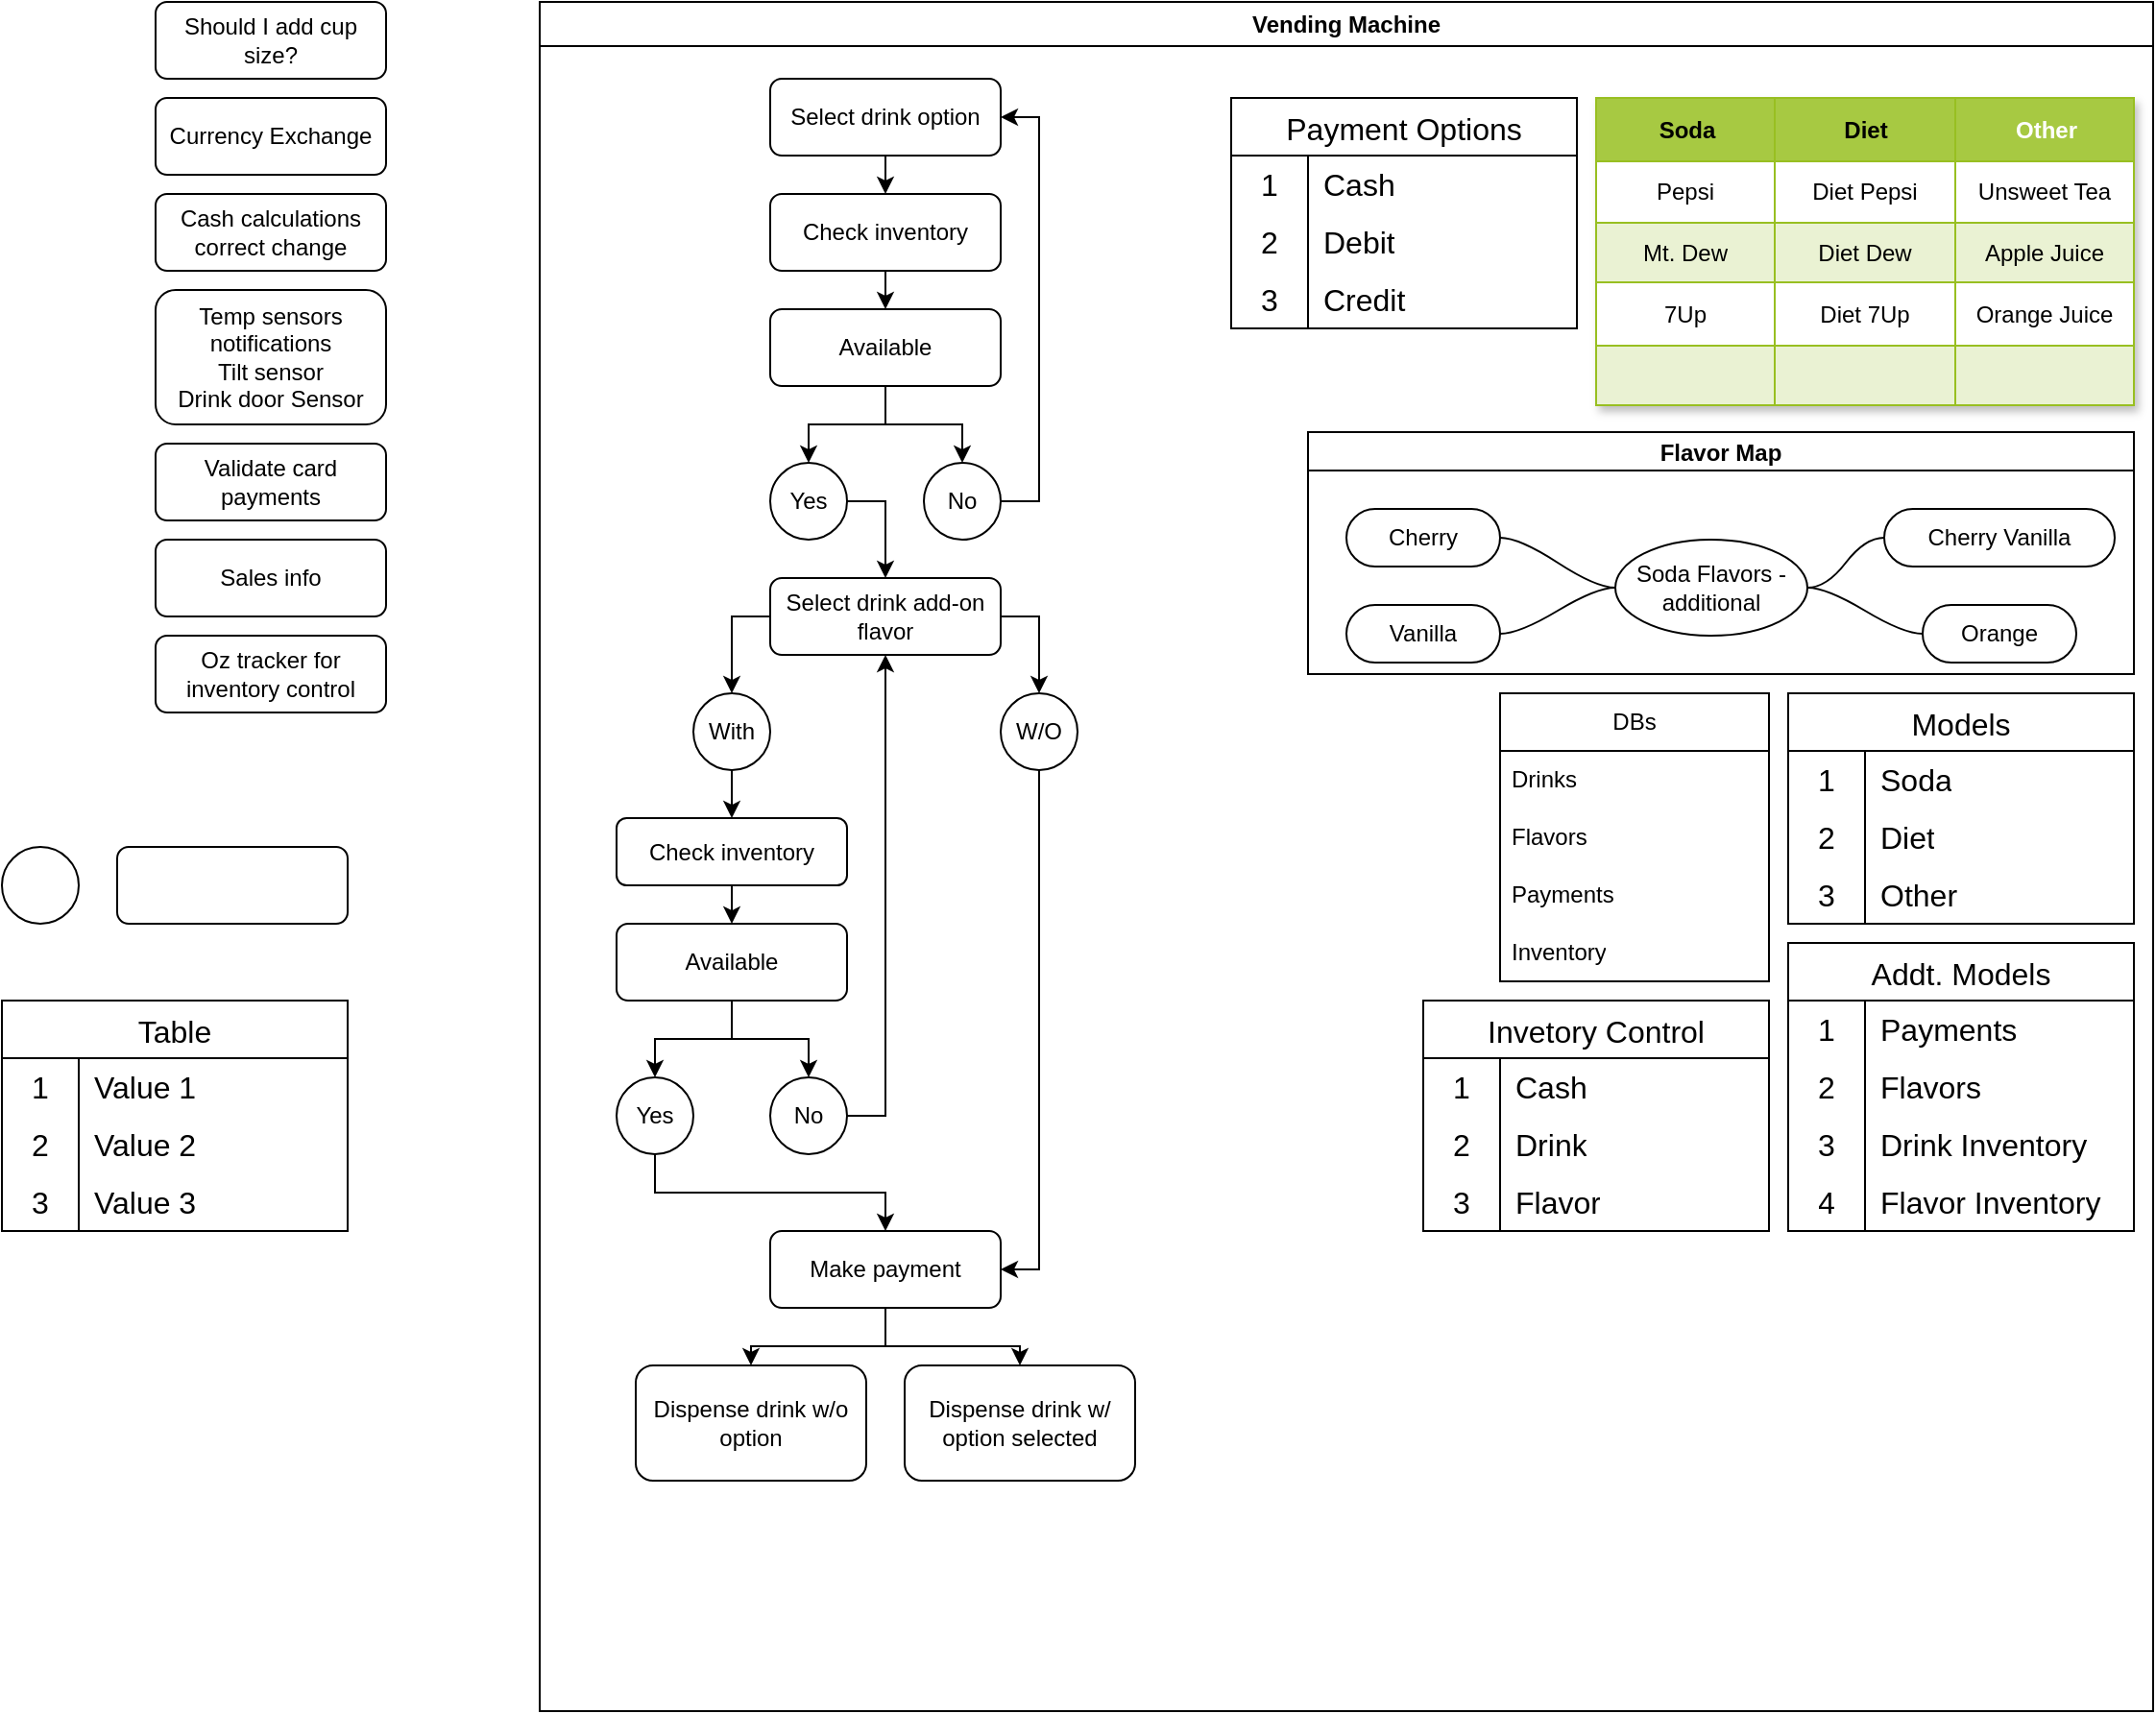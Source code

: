 <mxfile version="24.2.5" type="device">
  <diagram id="kgpKYQtTHZ0yAKxKKP6v" name="Page-1">
    <mxGraphModel dx="2284" dy="836" grid="1" gridSize="10" guides="1" tooltips="1" connect="1" arrows="1" fold="1" page="1" pageScale="1" pageWidth="850" pageHeight="1100" math="0" shadow="0">
      <root>
        <mxCell id="0" />
        <mxCell id="1" parent="0" />
        <mxCell id="tBWeNhroIXiAKM73kzLI-2" value="Vending Machine" style="swimlane;whiteSpace=wrap;html=1;" vertex="1" parent="1">
          <mxGeometry y="360" width="840" height="890" as="geometry" />
        </mxCell>
        <mxCell id="tBWeNhroIXiAKM73kzLI-155" style="edgeStyle=orthogonalEdgeStyle;rounded=0;orthogonalLoop=1;jettySize=auto;html=1;exitX=0.5;exitY=1;exitDx=0;exitDy=0;entryX=0.5;entryY=0;entryDx=0;entryDy=0;" edge="1" parent="tBWeNhroIXiAKM73kzLI-2" source="tBWeNhroIXiAKM73kzLI-23" target="tBWeNhroIXiAKM73kzLI-128">
          <mxGeometry relative="1" as="geometry" />
        </mxCell>
        <mxCell id="tBWeNhroIXiAKM73kzLI-23" value="Select drink option" style="rounded=1;whiteSpace=wrap;html=1;" vertex="1" parent="tBWeNhroIXiAKM73kzLI-2">
          <mxGeometry x="120" y="40" width="120" height="40" as="geometry" />
        </mxCell>
        <mxCell id="tBWeNhroIXiAKM73kzLI-31" style="edgeStyle=orthogonalEdgeStyle;rounded=0;orthogonalLoop=1;jettySize=auto;html=1;exitX=0;exitY=0.5;exitDx=0;exitDy=0;entryX=0.5;entryY=0;entryDx=0;entryDy=0;" edge="1" parent="tBWeNhroIXiAKM73kzLI-2" source="tBWeNhroIXiAKM73kzLI-22" target="tBWeNhroIXiAKM73kzLI-30">
          <mxGeometry relative="1" as="geometry" />
        </mxCell>
        <mxCell id="tBWeNhroIXiAKM73kzLI-35" style="edgeStyle=orthogonalEdgeStyle;rounded=0;orthogonalLoop=1;jettySize=auto;html=1;exitX=1;exitY=0.5;exitDx=0;exitDy=0;entryX=0.5;entryY=0;entryDx=0;entryDy=0;" edge="1" parent="tBWeNhroIXiAKM73kzLI-2" source="tBWeNhroIXiAKM73kzLI-22" target="tBWeNhroIXiAKM73kzLI-29">
          <mxGeometry relative="1" as="geometry" />
        </mxCell>
        <mxCell id="tBWeNhroIXiAKM73kzLI-22" value="Select drink add-on flavor" style="rounded=1;whiteSpace=wrap;html=1;" vertex="1" parent="tBWeNhroIXiAKM73kzLI-2">
          <mxGeometry x="120" y="300" width="120" height="40" as="geometry" />
        </mxCell>
        <mxCell id="tBWeNhroIXiAKM73kzLI-27" style="edgeStyle=orthogonalEdgeStyle;rounded=0;orthogonalLoop=1;jettySize=auto;html=1;exitX=0.5;exitY=1;exitDx=0;exitDy=0;entryX=0.5;entryY=0;entryDx=0;entryDy=0;" edge="1" parent="tBWeNhroIXiAKM73kzLI-2" source="tBWeNhroIXiAKM73kzLI-19" target="tBWeNhroIXiAKM73kzLI-20">
          <mxGeometry relative="1" as="geometry" />
        </mxCell>
        <mxCell id="tBWeNhroIXiAKM73kzLI-28" style="edgeStyle=orthogonalEdgeStyle;rounded=0;orthogonalLoop=1;jettySize=auto;html=1;exitX=0.5;exitY=1;exitDx=0;exitDy=0;entryX=0.5;entryY=0;entryDx=0;entryDy=0;" edge="1" parent="tBWeNhroIXiAKM73kzLI-2" source="tBWeNhroIXiAKM73kzLI-19" target="tBWeNhroIXiAKM73kzLI-21">
          <mxGeometry relative="1" as="geometry" />
        </mxCell>
        <mxCell id="tBWeNhroIXiAKM73kzLI-19" value="Make payment" style="rounded=1;whiteSpace=wrap;html=1;" vertex="1" parent="tBWeNhroIXiAKM73kzLI-2">
          <mxGeometry x="120" y="640" width="120" height="40" as="geometry" />
        </mxCell>
        <mxCell id="tBWeNhroIXiAKM73kzLI-20" value="Dispense drink w/o option" style="rounded=1;whiteSpace=wrap;html=1;" vertex="1" parent="tBWeNhroIXiAKM73kzLI-2">
          <mxGeometry x="50" y="710" width="120" height="60" as="geometry" />
        </mxCell>
        <mxCell id="tBWeNhroIXiAKM73kzLI-21" value="Dispense drink w/ option selected" style="rounded=1;whiteSpace=wrap;html=1;" vertex="1" parent="tBWeNhroIXiAKM73kzLI-2">
          <mxGeometry x="190" y="710" width="120" height="60" as="geometry" />
        </mxCell>
        <mxCell id="tBWeNhroIXiAKM73kzLI-153" style="edgeStyle=orthogonalEdgeStyle;rounded=0;orthogonalLoop=1;jettySize=auto;html=1;exitX=0.5;exitY=1;exitDx=0;exitDy=0;entryX=0.5;entryY=0;entryDx=0;entryDy=0;" edge="1" parent="tBWeNhroIXiAKM73kzLI-2" source="tBWeNhroIXiAKM73kzLI-30" target="tBWeNhroIXiAKM73kzLI-126">
          <mxGeometry relative="1" as="geometry" />
        </mxCell>
        <mxCell id="tBWeNhroIXiAKM73kzLI-30" value="With" style="ellipse;whiteSpace=wrap;html=1;aspect=fixed;" vertex="1" parent="tBWeNhroIXiAKM73kzLI-2">
          <mxGeometry x="80" y="360" width="40" height="40" as="geometry" />
        </mxCell>
        <mxCell id="tBWeNhroIXiAKM73kzLI-152" style="edgeStyle=orthogonalEdgeStyle;rounded=0;orthogonalLoop=1;jettySize=auto;html=1;exitX=0.5;exitY=1;exitDx=0;exitDy=0;entryX=1;entryY=0.5;entryDx=0;entryDy=0;" edge="1" parent="tBWeNhroIXiAKM73kzLI-2" source="tBWeNhroIXiAKM73kzLI-29" target="tBWeNhroIXiAKM73kzLI-19">
          <mxGeometry relative="1" as="geometry" />
        </mxCell>
        <mxCell id="tBWeNhroIXiAKM73kzLI-29" value="W/O" style="ellipse;whiteSpace=wrap;html=1;aspect=fixed;" vertex="1" parent="tBWeNhroIXiAKM73kzLI-2">
          <mxGeometry x="240" y="360" width="40" height="40" as="geometry" />
        </mxCell>
        <mxCell id="tBWeNhroIXiAKM73kzLI-37" value="Assets" style="childLayout=tableLayout;recursiveResize=0;strokeColor=#98bf21;fillColor=#A7C942;shadow=1;fontColor=#000000;labelBackgroundColor=default;" vertex="1" parent="tBWeNhroIXiAKM73kzLI-2">
          <mxGeometry x="550" y="50" width="280" height="160" as="geometry" />
        </mxCell>
        <mxCell id="tBWeNhroIXiAKM73kzLI-38" style="shape=tableRow;horizontal=0;startSize=0;swimlaneHead=0;swimlaneBody=0;top=0;left=0;bottom=0;right=0;dropTarget=0;collapsible=0;recursiveResize=0;expand=0;fontStyle=0;strokeColor=inherit;fillColor=#ffffff;" vertex="1" parent="tBWeNhroIXiAKM73kzLI-37">
          <mxGeometry width="280" height="33" as="geometry" />
        </mxCell>
        <mxCell id="tBWeNhroIXiAKM73kzLI-39" value="Soda" style="connectable=0;recursiveResize=0;strokeColor=inherit;fillColor=#A7C942;align=center;fontStyle=1;fontColor=#000000;html=1;" vertex="1" parent="tBWeNhroIXiAKM73kzLI-38">
          <mxGeometry width="93" height="33" as="geometry">
            <mxRectangle width="93" height="33" as="alternateBounds" />
          </mxGeometry>
        </mxCell>
        <mxCell id="tBWeNhroIXiAKM73kzLI-40" value="Diet" style="connectable=0;recursiveResize=0;strokeColor=inherit;fillColor=#A7C942;align=center;fontStyle=1;fontColor=#000000;html=1;" vertex="1" parent="tBWeNhroIXiAKM73kzLI-38">
          <mxGeometry x="93" width="94" height="33" as="geometry">
            <mxRectangle width="94" height="33" as="alternateBounds" />
          </mxGeometry>
        </mxCell>
        <mxCell id="tBWeNhroIXiAKM73kzLI-41" value="Other" style="connectable=0;recursiveResize=0;strokeColor=inherit;fillColor=#A7C942;align=center;fontStyle=1;fontColor=#FFFFFF;html=1;" vertex="1" parent="tBWeNhroIXiAKM73kzLI-38">
          <mxGeometry x="187" width="93" height="33" as="geometry">
            <mxRectangle width="93" height="33" as="alternateBounds" />
          </mxGeometry>
        </mxCell>
        <mxCell id="tBWeNhroIXiAKM73kzLI-42" value="" style="shape=tableRow;horizontal=0;startSize=0;swimlaneHead=0;swimlaneBody=0;top=0;left=0;bottom=0;right=0;dropTarget=0;collapsible=0;recursiveResize=0;expand=0;fontStyle=0;strokeColor=inherit;fillColor=#ffffff;" vertex="1" parent="tBWeNhroIXiAKM73kzLI-37">
          <mxGeometry y="33" width="280" height="32" as="geometry" />
        </mxCell>
        <mxCell id="tBWeNhroIXiAKM73kzLI-43" value="Pepsi" style="connectable=0;recursiveResize=0;strokeColor=inherit;fillColor=inherit;align=center;whiteSpace=wrap;html=1;fontColor=#030303;" vertex="1" parent="tBWeNhroIXiAKM73kzLI-42">
          <mxGeometry width="93" height="32" as="geometry">
            <mxRectangle width="93" height="32" as="alternateBounds" />
          </mxGeometry>
        </mxCell>
        <mxCell id="tBWeNhroIXiAKM73kzLI-44" value="Diet Pepsi" style="connectable=0;recursiveResize=0;strokeColor=inherit;fillColor=inherit;align=center;whiteSpace=wrap;html=1;fontColor=#000000;" vertex="1" parent="tBWeNhroIXiAKM73kzLI-42">
          <mxGeometry x="93" width="94" height="32" as="geometry">
            <mxRectangle width="94" height="32" as="alternateBounds" />
          </mxGeometry>
        </mxCell>
        <mxCell id="tBWeNhroIXiAKM73kzLI-45" value="Unsweet Tea" style="connectable=0;recursiveResize=0;strokeColor=inherit;fillColor=inherit;align=center;whiteSpace=wrap;html=1;fontColor=#000000;" vertex="1" parent="tBWeNhroIXiAKM73kzLI-42">
          <mxGeometry x="187" width="93" height="32" as="geometry">
            <mxRectangle width="93" height="32" as="alternateBounds" />
          </mxGeometry>
        </mxCell>
        <mxCell id="tBWeNhroIXiAKM73kzLI-46" value="" style="shape=tableRow;horizontal=0;startSize=0;swimlaneHead=0;swimlaneBody=0;top=0;left=0;bottom=0;right=0;dropTarget=0;collapsible=0;recursiveResize=0;expand=0;fontStyle=1;strokeColor=inherit;fillColor=#EAF2D3;" vertex="1" parent="tBWeNhroIXiAKM73kzLI-37">
          <mxGeometry y="65" width="280" height="31" as="geometry" />
        </mxCell>
        <mxCell id="tBWeNhroIXiAKM73kzLI-47" value="Mt. Dew" style="connectable=0;recursiveResize=0;strokeColor=inherit;fillColor=inherit;whiteSpace=wrap;html=1;fontColor=#000000;" vertex="1" parent="tBWeNhroIXiAKM73kzLI-46">
          <mxGeometry width="93" height="31" as="geometry">
            <mxRectangle width="93" height="31" as="alternateBounds" />
          </mxGeometry>
        </mxCell>
        <mxCell id="tBWeNhroIXiAKM73kzLI-48" value="Diet Dew" style="connectable=0;recursiveResize=0;strokeColor=inherit;fillColor=inherit;whiteSpace=wrap;html=1;fontColor=#000000;" vertex="1" parent="tBWeNhroIXiAKM73kzLI-46">
          <mxGeometry x="93" width="94" height="31" as="geometry">
            <mxRectangle width="94" height="31" as="alternateBounds" />
          </mxGeometry>
        </mxCell>
        <mxCell id="tBWeNhroIXiAKM73kzLI-49" value="Apple Juice" style="connectable=0;recursiveResize=0;strokeColor=inherit;fillColor=inherit;whiteSpace=wrap;html=1;fontColor=#000000;" vertex="1" parent="tBWeNhroIXiAKM73kzLI-46">
          <mxGeometry x="187" width="93" height="31" as="geometry">
            <mxRectangle width="93" height="31" as="alternateBounds" />
          </mxGeometry>
        </mxCell>
        <mxCell id="tBWeNhroIXiAKM73kzLI-50" value="" style="shape=tableRow;horizontal=0;startSize=0;swimlaneHead=0;swimlaneBody=0;top=0;left=0;bottom=0;right=0;dropTarget=0;collapsible=0;recursiveResize=0;expand=0;fontStyle=0;strokeColor=inherit;fillColor=#ffffff;" vertex="1" parent="tBWeNhroIXiAKM73kzLI-37">
          <mxGeometry y="96" width="280" height="33" as="geometry" />
        </mxCell>
        <mxCell id="tBWeNhroIXiAKM73kzLI-51" value="7Up" style="connectable=0;recursiveResize=0;strokeColor=inherit;fillColor=inherit;fontStyle=0;align=center;whiteSpace=wrap;html=1;fontColor=#000000;" vertex="1" parent="tBWeNhroIXiAKM73kzLI-50">
          <mxGeometry width="93" height="33" as="geometry">
            <mxRectangle width="93" height="33" as="alternateBounds" />
          </mxGeometry>
        </mxCell>
        <mxCell id="tBWeNhroIXiAKM73kzLI-52" value="Diet 7Up" style="connectable=0;recursiveResize=0;strokeColor=inherit;fillColor=inherit;fontStyle=0;align=center;whiteSpace=wrap;html=1;fontColor=#000000;" vertex="1" parent="tBWeNhroIXiAKM73kzLI-50">
          <mxGeometry x="93" width="94" height="33" as="geometry">
            <mxRectangle width="94" height="33" as="alternateBounds" />
          </mxGeometry>
        </mxCell>
        <mxCell id="tBWeNhroIXiAKM73kzLI-53" value="Orange Juice" style="connectable=0;recursiveResize=0;strokeColor=inherit;fillColor=inherit;fontStyle=0;align=center;whiteSpace=wrap;html=1;fontColor=#000000;" vertex="1" parent="tBWeNhroIXiAKM73kzLI-50">
          <mxGeometry x="187" width="93" height="33" as="geometry">
            <mxRectangle width="93" height="33" as="alternateBounds" />
          </mxGeometry>
        </mxCell>
        <mxCell id="tBWeNhroIXiAKM73kzLI-54" value="" style="shape=tableRow;horizontal=0;startSize=0;swimlaneHead=0;swimlaneBody=0;top=0;left=0;bottom=0;right=0;dropTarget=0;collapsible=0;recursiveResize=0;expand=0;fontStyle=1;strokeColor=inherit;fillColor=#EAF2D3;" vertex="1" parent="tBWeNhroIXiAKM73kzLI-37">
          <mxGeometry y="129" width="280" height="31" as="geometry" />
        </mxCell>
        <mxCell id="tBWeNhroIXiAKM73kzLI-55" value="" style="connectable=0;recursiveResize=0;strokeColor=inherit;fillColor=inherit;whiteSpace=wrap;html=1;fontColor=#000000;" vertex="1" parent="tBWeNhroIXiAKM73kzLI-54">
          <mxGeometry width="93" height="31" as="geometry">
            <mxRectangle width="93" height="31" as="alternateBounds" />
          </mxGeometry>
        </mxCell>
        <mxCell id="tBWeNhroIXiAKM73kzLI-56" value="" style="connectable=0;recursiveResize=0;strokeColor=inherit;fillColor=inherit;whiteSpace=wrap;html=1;fontColor=#000000;" vertex="1" parent="tBWeNhroIXiAKM73kzLI-54">
          <mxGeometry x="93" width="94" height="31" as="geometry">
            <mxRectangle width="94" height="31" as="alternateBounds" />
          </mxGeometry>
        </mxCell>
        <mxCell id="tBWeNhroIXiAKM73kzLI-57" value="" style="connectable=0;recursiveResize=0;strokeColor=inherit;fillColor=inherit;whiteSpace=wrap;html=1;fontColor=#000000;" vertex="1" parent="tBWeNhroIXiAKM73kzLI-54">
          <mxGeometry x="187" width="93" height="31" as="geometry">
            <mxRectangle width="93" height="31" as="alternateBounds" />
          </mxGeometry>
        </mxCell>
        <mxCell id="tBWeNhroIXiAKM73kzLI-9" value="Payment Options" style="shape=table;startSize=30;container=1;collapsible=0;childLayout=tableLayout;fixedRows=1;rowLines=0;fontStyle=0;strokeColor=default;fontSize=16;" vertex="1" parent="tBWeNhroIXiAKM73kzLI-2">
          <mxGeometry x="360" y="50" width="180" height="120" as="geometry" />
        </mxCell>
        <mxCell id="tBWeNhroIXiAKM73kzLI-10" value="" style="shape=tableRow;horizontal=0;startSize=0;swimlaneHead=0;swimlaneBody=0;top=0;left=0;bottom=0;right=0;collapsible=0;dropTarget=0;fillColor=none;points=[[0,0.5],[1,0.5]];portConstraint=eastwest;strokeColor=inherit;fontSize=16;" vertex="1" parent="tBWeNhroIXiAKM73kzLI-9">
          <mxGeometry y="30" width="180" height="30" as="geometry" />
        </mxCell>
        <mxCell id="tBWeNhroIXiAKM73kzLI-11" value="1" style="shape=partialRectangle;html=1;whiteSpace=wrap;connectable=0;fillColor=none;top=0;left=0;bottom=0;right=0;overflow=hidden;pointerEvents=1;strokeColor=inherit;fontSize=16;" vertex="1" parent="tBWeNhroIXiAKM73kzLI-10">
          <mxGeometry width="40" height="30" as="geometry">
            <mxRectangle width="40" height="30" as="alternateBounds" />
          </mxGeometry>
        </mxCell>
        <mxCell id="tBWeNhroIXiAKM73kzLI-12" value="Cash" style="shape=partialRectangle;html=1;whiteSpace=wrap;connectable=0;fillColor=none;top=0;left=0;bottom=0;right=0;align=left;spacingLeft=6;overflow=hidden;strokeColor=inherit;fontSize=16;" vertex="1" parent="tBWeNhroIXiAKM73kzLI-10">
          <mxGeometry x="40" width="140" height="30" as="geometry">
            <mxRectangle width="140" height="30" as="alternateBounds" />
          </mxGeometry>
        </mxCell>
        <mxCell id="tBWeNhroIXiAKM73kzLI-13" value="" style="shape=tableRow;horizontal=0;startSize=0;swimlaneHead=0;swimlaneBody=0;top=0;left=0;bottom=0;right=0;collapsible=0;dropTarget=0;fillColor=none;points=[[0,0.5],[1,0.5]];portConstraint=eastwest;strokeColor=inherit;fontSize=16;" vertex="1" parent="tBWeNhroIXiAKM73kzLI-9">
          <mxGeometry y="60" width="180" height="30" as="geometry" />
        </mxCell>
        <mxCell id="tBWeNhroIXiAKM73kzLI-14" value="2" style="shape=partialRectangle;html=1;whiteSpace=wrap;connectable=0;fillColor=none;top=0;left=0;bottom=0;right=0;overflow=hidden;strokeColor=inherit;fontSize=16;" vertex="1" parent="tBWeNhroIXiAKM73kzLI-13">
          <mxGeometry width="40" height="30" as="geometry">
            <mxRectangle width="40" height="30" as="alternateBounds" />
          </mxGeometry>
        </mxCell>
        <mxCell id="tBWeNhroIXiAKM73kzLI-15" value="Debit" style="shape=partialRectangle;html=1;whiteSpace=wrap;connectable=0;fillColor=none;top=0;left=0;bottom=0;right=0;align=left;spacingLeft=6;overflow=hidden;strokeColor=inherit;fontSize=16;" vertex="1" parent="tBWeNhroIXiAKM73kzLI-13">
          <mxGeometry x="40" width="140" height="30" as="geometry">
            <mxRectangle width="140" height="30" as="alternateBounds" />
          </mxGeometry>
        </mxCell>
        <mxCell id="tBWeNhroIXiAKM73kzLI-16" value="" style="shape=tableRow;horizontal=0;startSize=0;swimlaneHead=0;swimlaneBody=0;top=0;left=0;bottom=0;right=0;collapsible=0;dropTarget=0;fillColor=none;points=[[0,0.5],[1,0.5]];portConstraint=eastwest;strokeColor=inherit;fontSize=16;" vertex="1" parent="tBWeNhroIXiAKM73kzLI-9">
          <mxGeometry y="90" width="180" height="30" as="geometry" />
        </mxCell>
        <mxCell id="tBWeNhroIXiAKM73kzLI-17" value="3" style="shape=partialRectangle;html=1;whiteSpace=wrap;connectable=0;fillColor=none;top=0;left=0;bottom=0;right=0;overflow=hidden;strokeColor=inherit;fontSize=16;" vertex="1" parent="tBWeNhroIXiAKM73kzLI-16">
          <mxGeometry width="40" height="30" as="geometry">
            <mxRectangle width="40" height="30" as="alternateBounds" />
          </mxGeometry>
        </mxCell>
        <mxCell id="tBWeNhroIXiAKM73kzLI-18" value="Credit" style="shape=partialRectangle;html=1;whiteSpace=wrap;connectable=0;fillColor=none;top=0;left=0;bottom=0;right=0;align=left;spacingLeft=6;overflow=hidden;strokeColor=inherit;fontSize=16;" vertex="1" parent="tBWeNhroIXiAKM73kzLI-16">
          <mxGeometry x="40" width="140" height="30" as="geometry">
            <mxRectangle width="140" height="30" as="alternateBounds" />
          </mxGeometry>
        </mxCell>
        <mxCell id="tBWeNhroIXiAKM73kzLI-58" value="Flavor Map" style="swimlane;startSize=20;horizontal=1;containerType=tree;" vertex="1" parent="tBWeNhroIXiAKM73kzLI-2">
          <mxGeometry x="400" y="224" width="430" height="126" as="geometry" />
        </mxCell>
        <mxCell id="tBWeNhroIXiAKM73kzLI-59" value="" style="edgeStyle=entityRelationEdgeStyle;startArrow=none;endArrow=none;segment=10;curved=1;sourcePerimeterSpacing=0;targetPerimeterSpacing=0;rounded=0;" edge="1" parent="tBWeNhroIXiAKM73kzLI-58" source="tBWeNhroIXiAKM73kzLI-63" target="tBWeNhroIXiAKM73kzLI-64">
          <mxGeometry relative="1" as="geometry" />
        </mxCell>
        <mxCell id="tBWeNhroIXiAKM73kzLI-61" value="" style="edgeStyle=entityRelationEdgeStyle;startArrow=none;endArrow=none;segment=10;curved=1;sourcePerimeterSpacing=0;targetPerimeterSpacing=0;rounded=0;" edge="1" parent="tBWeNhroIXiAKM73kzLI-58" source="tBWeNhroIXiAKM73kzLI-63" target="tBWeNhroIXiAKM73kzLI-66">
          <mxGeometry relative="1" as="geometry" />
        </mxCell>
        <mxCell id="tBWeNhroIXiAKM73kzLI-63" value="Soda Flavors -&lt;div&gt;additional&lt;/div&gt;" style="ellipse;whiteSpace=wrap;html=1;align=center;treeFolding=1;treeMoving=1;newEdgeStyle={&quot;edgeStyle&quot;:&quot;entityRelationEdgeStyle&quot;,&quot;startArrow&quot;:&quot;none&quot;,&quot;endArrow&quot;:&quot;none&quot;,&quot;segment&quot;:10,&quot;curved&quot;:1,&quot;sourcePerimeterSpacing&quot;:0,&quot;targetPerimeterSpacing&quot;:0};" vertex="1" parent="tBWeNhroIXiAKM73kzLI-58">
          <mxGeometry x="160" y="56" width="100" height="50" as="geometry" />
        </mxCell>
        <mxCell id="tBWeNhroIXiAKM73kzLI-64" value="Cherry Vanilla" style="whiteSpace=wrap;html=1;rounded=1;arcSize=50;align=center;verticalAlign=middle;strokeWidth=1;autosize=1;spacing=4;treeFolding=1;treeMoving=1;newEdgeStyle={&quot;edgeStyle&quot;:&quot;entityRelationEdgeStyle&quot;,&quot;startArrow&quot;:&quot;none&quot;,&quot;endArrow&quot;:&quot;none&quot;,&quot;segment&quot;:10,&quot;curved&quot;:1,&quot;sourcePerimeterSpacing&quot;:0,&quot;targetPerimeterSpacing&quot;:0};" vertex="1" parent="tBWeNhroIXiAKM73kzLI-58">
          <mxGeometry x="300" y="40" width="120" height="30" as="geometry" />
        </mxCell>
        <mxCell id="tBWeNhroIXiAKM73kzLI-66" value="Cherry" style="whiteSpace=wrap;html=1;rounded=1;arcSize=50;align=center;verticalAlign=middle;strokeWidth=1;autosize=1;spacing=4;treeFolding=1;treeMoving=1;newEdgeStyle={&quot;edgeStyle&quot;:&quot;entityRelationEdgeStyle&quot;,&quot;startArrow&quot;:&quot;none&quot;,&quot;endArrow&quot;:&quot;none&quot;,&quot;segment&quot;:10,&quot;curved&quot;:1,&quot;sourcePerimeterSpacing&quot;:0,&quot;targetPerimeterSpacing&quot;:0};" vertex="1" parent="tBWeNhroIXiAKM73kzLI-58">
          <mxGeometry x="20" y="40" width="80" height="30" as="geometry" />
        </mxCell>
        <mxCell id="tBWeNhroIXiAKM73kzLI-69" value="Orange" style="whiteSpace=wrap;html=1;rounded=1;arcSize=50;align=center;verticalAlign=middle;strokeWidth=1;autosize=1;spacing=4;treeFolding=1;treeMoving=1;newEdgeStyle={&quot;edgeStyle&quot;:&quot;entityRelationEdgeStyle&quot;,&quot;startArrow&quot;:&quot;none&quot;,&quot;endArrow&quot;:&quot;none&quot;,&quot;segment&quot;:10,&quot;curved&quot;:1,&quot;sourcePerimeterSpacing&quot;:0,&quot;targetPerimeterSpacing&quot;:0};" vertex="1" parent="tBWeNhroIXiAKM73kzLI-58">
          <mxGeometry x="320" y="90" width="80" height="30" as="geometry" />
        </mxCell>
        <mxCell id="tBWeNhroIXiAKM73kzLI-70" value="" style="edgeStyle=entityRelationEdgeStyle;startArrow=none;endArrow=none;segment=10;curved=1;sourcePerimeterSpacing=0;targetPerimeterSpacing=0;rounded=0;exitX=1;exitY=0.5;exitDx=0;exitDy=0;" edge="1" target="tBWeNhroIXiAKM73kzLI-69" parent="tBWeNhroIXiAKM73kzLI-58" source="tBWeNhroIXiAKM73kzLI-63">
          <mxGeometry relative="1" as="geometry">
            <mxPoint x="190" y="222" as="sourcePoint" />
          </mxGeometry>
        </mxCell>
        <mxCell id="tBWeNhroIXiAKM73kzLI-75" value="Vanilla" style="whiteSpace=wrap;html=1;rounded=1;arcSize=50;align=center;verticalAlign=middle;strokeWidth=1;autosize=1;spacing=4;treeFolding=1;treeMoving=1;newEdgeStyle={&quot;edgeStyle&quot;:&quot;entityRelationEdgeStyle&quot;,&quot;startArrow&quot;:&quot;none&quot;,&quot;endArrow&quot;:&quot;none&quot;,&quot;segment&quot;:10,&quot;curved&quot;:1,&quot;sourcePerimeterSpacing&quot;:0,&quot;targetPerimeterSpacing&quot;:0};" vertex="1" parent="tBWeNhroIXiAKM73kzLI-58">
          <mxGeometry x="20" y="90" width="80" height="30" as="geometry" />
        </mxCell>
        <mxCell id="tBWeNhroIXiAKM73kzLI-76" value="" style="edgeStyle=entityRelationEdgeStyle;startArrow=none;endArrow=none;segment=10;curved=1;sourcePerimeterSpacing=0;targetPerimeterSpacing=0;rounded=0;" edge="1" parent="tBWeNhroIXiAKM73kzLI-58" source="tBWeNhroIXiAKM73kzLI-63" target="tBWeNhroIXiAKM73kzLI-75">
          <mxGeometry relative="1" as="geometry">
            <mxPoint x="160" y="81" as="sourcePoint" />
            <mxPoint x="140" y="55" as="targetPoint" />
          </mxGeometry>
        </mxCell>
        <mxCell id="tBWeNhroIXiAKM73kzLI-81" value="Models" style="shape=table;startSize=30;container=1;collapsible=0;childLayout=tableLayout;fixedRows=1;rowLines=0;fontStyle=0;strokeColor=default;fontSize=16;" vertex="1" parent="tBWeNhroIXiAKM73kzLI-2">
          <mxGeometry x="650" y="360" width="180" height="120" as="geometry" />
        </mxCell>
        <mxCell id="tBWeNhroIXiAKM73kzLI-82" value="" style="shape=tableRow;horizontal=0;startSize=0;swimlaneHead=0;swimlaneBody=0;top=0;left=0;bottom=0;right=0;collapsible=0;dropTarget=0;fillColor=none;points=[[0,0.5],[1,0.5]];portConstraint=eastwest;strokeColor=inherit;fontSize=16;" vertex="1" parent="tBWeNhroIXiAKM73kzLI-81">
          <mxGeometry y="30" width="180" height="30" as="geometry" />
        </mxCell>
        <mxCell id="tBWeNhroIXiAKM73kzLI-83" value="1" style="shape=partialRectangle;html=1;whiteSpace=wrap;connectable=0;fillColor=none;top=0;left=0;bottom=0;right=0;overflow=hidden;pointerEvents=1;strokeColor=inherit;fontSize=16;" vertex="1" parent="tBWeNhroIXiAKM73kzLI-82">
          <mxGeometry width="40" height="30" as="geometry">
            <mxRectangle width="40" height="30" as="alternateBounds" />
          </mxGeometry>
        </mxCell>
        <mxCell id="tBWeNhroIXiAKM73kzLI-84" value="Soda" style="shape=partialRectangle;html=1;whiteSpace=wrap;connectable=0;fillColor=none;top=0;left=0;bottom=0;right=0;align=left;spacingLeft=6;overflow=hidden;strokeColor=inherit;fontSize=16;" vertex="1" parent="tBWeNhroIXiAKM73kzLI-82">
          <mxGeometry x="40" width="140" height="30" as="geometry">
            <mxRectangle width="140" height="30" as="alternateBounds" />
          </mxGeometry>
        </mxCell>
        <mxCell id="tBWeNhroIXiAKM73kzLI-85" value="" style="shape=tableRow;horizontal=0;startSize=0;swimlaneHead=0;swimlaneBody=0;top=0;left=0;bottom=0;right=0;collapsible=0;dropTarget=0;fillColor=none;points=[[0,0.5],[1,0.5]];portConstraint=eastwest;strokeColor=inherit;fontSize=16;" vertex="1" parent="tBWeNhroIXiAKM73kzLI-81">
          <mxGeometry y="60" width="180" height="30" as="geometry" />
        </mxCell>
        <mxCell id="tBWeNhroIXiAKM73kzLI-86" value="2" style="shape=partialRectangle;html=1;whiteSpace=wrap;connectable=0;fillColor=none;top=0;left=0;bottom=0;right=0;overflow=hidden;strokeColor=inherit;fontSize=16;" vertex="1" parent="tBWeNhroIXiAKM73kzLI-85">
          <mxGeometry width="40" height="30" as="geometry">
            <mxRectangle width="40" height="30" as="alternateBounds" />
          </mxGeometry>
        </mxCell>
        <mxCell id="tBWeNhroIXiAKM73kzLI-87" value="Diet" style="shape=partialRectangle;html=1;whiteSpace=wrap;connectable=0;fillColor=none;top=0;left=0;bottom=0;right=0;align=left;spacingLeft=6;overflow=hidden;strokeColor=inherit;fontSize=16;" vertex="1" parent="tBWeNhroIXiAKM73kzLI-85">
          <mxGeometry x="40" width="140" height="30" as="geometry">
            <mxRectangle width="140" height="30" as="alternateBounds" />
          </mxGeometry>
        </mxCell>
        <mxCell id="tBWeNhroIXiAKM73kzLI-88" value="" style="shape=tableRow;horizontal=0;startSize=0;swimlaneHead=0;swimlaneBody=0;top=0;left=0;bottom=0;right=0;collapsible=0;dropTarget=0;fillColor=none;points=[[0,0.5],[1,0.5]];portConstraint=eastwest;strokeColor=inherit;fontSize=16;" vertex="1" parent="tBWeNhroIXiAKM73kzLI-81">
          <mxGeometry y="90" width="180" height="30" as="geometry" />
        </mxCell>
        <mxCell id="tBWeNhroIXiAKM73kzLI-89" value="3" style="shape=partialRectangle;html=1;whiteSpace=wrap;connectable=0;fillColor=none;top=0;left=0;bottom=0;right=0;overflow=hidden;strokeColor=inherit;fontSize=16;" vertex="1" parent="tBWeNhroIXiAKM73kzLI-88">
          <mxGeometry width="40" height="30" as="geometry">
            <mxRectangle width="40" height="30" as="alternateBounds" />
          </mxGeometry>
        </mxCell>
        <mxCell id="tBWeNhroIXiAKM73kzLI-90" value="Other" style="shape=partialRectangle;html=1;whiteSpace=wrap;connectable=0;fillColor=none;top=0;left=0;bottom=0;right=0;align=left;spacingLeft=6;overflow=hidden;strokeColor=inherit;fontSize=16;" vertex="1" parent="tBWeNhroIXiAKM73kzLI-88">
          <mxGeometry x="40" width="140" height="30" as="geometry">
            <mxRectangle width="140" height="30" as="alternateBounds" />
          </mxGeometry>
        </mxCell>
        <mxCell id="tBWeNhroIXiAKM73kzLI-4" value="DBs" style="swimlane;fontStyle=0;childLayout=stackLayout;horizontal=1;startSize=30;horizontalStack=0;resizeParent=1;resizeParentMax=0;resizeLast=0;collapsible=1;marginBottom=0;whiteSpace=wrap;html=1;" vertex="1" parent="tBWeNhroIXiAKM73kzLI-2">
          <mxGeometry x="500" y="360" width="140" height="150" as="geometry" />
        </mxCell>
        <mxCell id="tBWeNhroIXiAKM73kzLI-5" value="Drinks" style="text;strokeColor=none;fillColor=none;align=left;verticalAlign=middle;spacingLeft=4;spacingRight=4;overflow=hidden;points=[[0,0.5],[1,0.5]];portConstraint=eastwest;rotatable=0;whiteSpace=wrap;html=1;" vertex="1" parent="tBWeNhroIXiAKM73kzLI-4">
          <mxGeometry y="30" width="140" height="30" as="geometry" />
        </mxCell>
        <mxCell id="tBWeNhroIXiAKM73kzLI-6" value="Flavors" style="text;strokeColor=none;fillColor=none;align=left;verticalAlign=middle;spacingLeft=4;spacingRight=4;overflow=hidden;points=[[0,0.5],[1,0.5]];portConstraint=eastwest;rotatable=0;whiteSpace=wrap;html=1;" vertex="1" parent="tBWeNhroIXiAKM73kzLI-4">
          <mxGeometry y="60" width="140" height="30" as="geometry" />
        </mxCell>
        <mxCell id="tBWeNhroIXiAKM73kzLI-7" value="Payments" style="text;strokeColor=none;fillColor=none;align=left;verticalAlign=middle;spacingLeft=4;spacingRight=4;overflow=hidden;points=[[0,0.5],[1,0.5]];portConstraint=eastwest;rotatable=0;whiteSpace=wrap;html=1;" vertex="1" parent="tBWeNhroIXiAKM73kzLI-4">
          <mxGeometry y="90" width="140" height="30" as="geometry" />
        </mxCell>
        <mxCell id="tBWeNhroIXiAKM73kzLI-125" value="Inventory" style="text;strokeColor=none;fillColor=none;align=left;verticalAlign=middle;spacingLeft=4;spacingRight=4;overflow=hidden;points=[[0,0.5],[1,0.5]];portConstraint=eastwest;rotatable=0;whiteSpace=wrap;html=1;" vertex="1" parent="tBWeNhroIXiAKM73kzLI-4">
          <mxGeometry y="120" width="140" height="30" as="geometry" />
        </mxCell>
        <mxCell id="tBWeNhroIXiAKM73kzLI-101" value="Addt. Models" style="shape=table;startSize=30;container=1;collapsible=0;childLayout=tableLayout;fixedRows=1;rowLines=0;fontStyle=0;strokeColor=default;fontSize=16;" vertex="1" parent="tBWeNhroIXiAKM73kzLI-2">
          <mxGeometry x="650" y="490" width="180" height="150" as="geometry" />
        </mxCell>
        <mxCell id="tBWeNhroIXiAKM73kzLI-102" value="" style="shape=tableRow;horizontal=0;startSize=0;swimlaneHead=0;swimlaneBody=0;top=0;left=0;bottom=0;right=0;collapsible=0;dropTarget=0;fillColor=none;points=[[0,0.5],[1,0.5]];portConstraint=eastwest;strokeColor=inherit;fontSize=16;" vertex="1" parent="tBWeNhroIXiAKM73kzLI-101">
          <mxGeometry y="30" width="180" height="30" as="geometry" />
        </mxCell>
        <mxCell id="tBWeNhroIXiAKM73kzLI-103" value="1" style="shape=partialRectangle;html=1;whiteSpace=wrap;connectable=0;fillColor=none;top=0;left=0;bottom=0;right=0;overflow=hidden;pointerEvents=1;strokeColor=inherit;fontSize=16;" vertex="1" parent="tBWeNhroIXiAKM73kzLI-102">
          <mxGeometry width="40" height="30" as="geometry">
            <mxRectangle width="40" height="30" as="alternateBounds" />
          </mxGeometry>
        </mxCell>
        <mxCell id="tBWeNhroIXiAKM73kzLI-104" value="Payments" style="shape=partialRectangle;html=1;whiteSpace=wrap;connectable=0;fillColor=none;top=0;left=0;bottom=0;right=0;align=left;spacingLeft=6;overflow=hidden;strokeColor=inherit;fontSize=16;" vertex="1" parent="tBWeNhroIXiAKM73kzLI-102">
          <mxGeometry x="40" width="140" height="30" as="geometry">
            <mxRectangle width="140" height="30" as="alternateBounds" />
          </mxGeometry>
        </mxCell>
        <mxCell id="tBWeNhroIXiAKM73kzLI-105" value="" style="shape=tableRow;horizontal=0;startSize=0;swimlaneHead=0;swimlaneBody=0;top=0;left=0;bottom=0;right=0;collapsible=0;dropTarget=0;fillColor=none;points=[[0,0.5],[1,0.5]];portConstraint=eastwest;strokeColor=inherit;fontSize=16;" vertex="1" parent="tBWeNhroIXiAKM73kzLI-101">
          <mxGeometry y="60" width="180" height="30" as="geometry" />
        </mxCell>
        <mxCell id="tBWeNhroIXiAKM73kzLI-106" value="2" style="shape=partialRectangle;html=1;whiteSpace=wrap;connectable=0;fillColor=none;top=0;left=0;bottom=0;right=0;overflow=hidden;strokeColor=inherit;fontSize=16;" vertex="1" parent="tBWeNhroIXiAKM73kzLI-105">
          <mxGeometry width="40" height="30" as="geometry">
            <mxRectangle width="40" height="30" as="alternateBounds" />
          </mxGeometry>
        </mxCell>
        <mxCell id="tBWeNhroIXiAKM73kzLI-107" value="Flavors" style="shape=partialRectangle;html=1;whiteSpace=wrap;connectable=0;fillColor=none;top=0;left=0;bottom=0;right=0;align=left;spacingLeft=6;overflow=hidden;strokeColor=inherit;fontSize=16;" vertex="1" parent="tBWeNhroIXiAKM73kzLI-105">
          <mxGeometry x="40" width="140" height="30" as="geometry">
            <mxRectangle width="140" height="30" as="alternateBounds" />
          </mxGeometry>
        </mxCell>
        <mxCell id="tBWeNhroIXiAKM73kzLI-108" value="" style="shape=tableRow;horizontal=0;startSize=0;swimlaneHead=0;swimlaneBody=0;top=0;left=0;bottom=0;right=0;collapsible=0;dropTarget=0;fillColor=none;points=[[0,0.5],[1,0.5]];portConstraint=eastwest;strokeColor=inherit;fontSize=16;" vertex="1" parent="tBWeNhroIXiAKM73kzLI-101">
          <mxGeometry y="90" width="180" height="30" as="geometry" />
        </mxCell>
        <mxCell id="tBWeNhroIXiAKM73kzLI-109" value="3" style="shape=partialRectangle;html=1;whiteSpace=wrap;connectable=0;fillColor=none;top=0;left=0;bottom=0;right=0;overflow=hidden;strokeColor=inherit;fontSize=16;" vertex="1" parent="tBWeNhroIXiAKM73kzLI-108">
          <mxGeometry width="40" height="30" as="geometry">
            <mxRectangle width="40" height="30" as="alternateBounds" />
          </mxGeometry>
        </mxCell>
        <mxCell id="tBWeNhroIXiAKM73kzLI-110" value="Drink Inventory" style="shape=partialRectangle;html=1;whiteSpace=wrap;connectable=0;fillColor=none;top=0;left=0;bottom=0;right=0;align=left;spacingLeft=6;overflow=hidden;strokeColor=inherit;fontSize=16;" vertex="1" parent="tBWeNhroIXiAKM73kzLI-108">
          <mxGeometry x="40" width="140" height="30" as="geometry">
            <mxRectangle width="140" height="30" as="alternateBounds" />
          </mxGeometry>
        </mxCell>
        <mxCell id="tBWeNhroIXiAKM73kzLI-130" value="" style="shape=tableRow;horizontal=0;startSize=0;swimlaneHead=0;swimlaneBody=0;top=0;left=0;bottom=0;right=0;collapsible=0;dropTarget=0;fillColor=none;points=[[0,0.5],[1,0.5]];portConstraint=eastwest;strokeColor=inherit;fontSize=16;" vertex="1" parent="tBWeNhroIXiAKM73kzLI-101">
          <mxGeometry y="120" width="180" height="30" as="geometry" />
        </mxCell>
        <mxCell id="tBWeNhroIXiAKM73kzLI-131" value="4" style="shape=partialRectangle;html=1;whiteSpace=wrap;connectable=0;fillColor=none;top=0;left=0;bottom=0;right=0;overflow=hidden;strokeColor=inherit;fontSize=16;" vertex="1" parent="tBWeNhroIXiAKM73kzLI-130">
          <mxGeometry width="40" height="30" as="geometry">
            <mxRectangle width="40" height="30" as="alternateBounds" />
          </mxGeometry>
        </mxCell>
        <mxCell id="tBWeNhroIXiAKM73kzLI-132" value="Flavor Inventory" style="shape=partialRectangle;html=1;whiteSpace=wrap;connectable=0;fillColor=none;top=0;left=0;bottom=0;right=0;align=left;spacingLeft=6;overflow=hidden;strokeColor=inherit;fontSize=16;" vertex="1" parent="tBWeNhroIXiAKM73kzLI-130">
          <mxGeometry x="40" width="140" height="30" as="geometry">
            <mxRectangle width="140" height="30" as="alternateBounds" />
          </mxGeometry>
        </mxCell>
        <mxCell id="tBWeNhroIXiAKM73kzLI-154" style="edgeStyle=orthogonalEdgeStyle;rounded=0;orthogonalLoop=1;jettySize=auto;html=1;exitX=0.5;exitY=1;exitDx=0;exitDy=0;entryX=0.5;entryY=0;entryDx=0;entryDy=0;" edge="1" parent="tBWeNhroIXiAKM73kzLI-2" source="tBWeNhroIXiAKM73kzLI-126" target="tBWeNhroIXiAKM73kzLI-135">
          <mxGeometry relative="1" as="geometry" />
        </mxCell>
        <mxCell id="tBWeNhroIXiAKM73kzLI-126" value="Check inventory" style="rounded=1;whiteSpace=wrap;html=1;" vertex="1" parent="tBWeNhroIXiAKM73kzLI-2">
          <mxGeometry x="40" y="425" width="120" height="35" as="geometry" />
        </mxCell>
        <mxCell id="tBWeNhroIXiAKM73kzLI-156" style="edgeStyle=orthogonalEdgeStyle;rounded=0;orthogonalLoop=1;jettySize=auto;html=1;exitX=0.5;exitY=1;exitDx=0;exitDy=0;entryX=0.5;entryY=0;entryDx=0;entryDy=0;" edge="1" parent="tBWeNhroIXiAKM73kzLI-2" source="tBWeNhroIXiAKM73kzLI-128" target="tBWeNhroIXiAKM73kzLI-133">
          <mxGeometry relative="1" as="geometry" />
        </mxCell>
        <mxCell id="tBWeNhroIXiAKM73kzLI-128" value="Check inventory" style="rounded=1;whiteSpace=wrap;html=1;" vertex="1" parent="tBWeNhroIXiAKM73kzLI-2">
          <mxGeometry x="120" y="100" width="120" height="40" as="geometry" />
        </mxCell>
        <mxCell id="tBWeNhroIXiAKM73kzLI-139" style="edgeStyle=orthogonalEdgeStyle;rounded=0;orthogonalLoop=1;jettySize=auto;html=1;exitX=0.5;exitY=1;exitDx=0;exitDy=0;" edge="1" parent="tBWeNhroIXiAKM73kzLI-2" source="tBWeNhroIXiAKM73kzLI-133" target="tBWeNhroIXiAKM73kzLI-136">
          <mxGeometry relative="1" as="geometry" />
        </mxCell>
        <mxCell id="tBWeNhroIXiAKM73kzLI-141" style="edgeStyle=orthogonalEdgeStyle;rounded=0;orthogonalLoop=1;jettySize=auto;html=1;exitX=0.5;exitY=1;exitDx=0;exitDy=0;entryX=0.5;entryY=0;entryDx=0;entryDy=0;" edge="1" parent="tBWeNhroIXiAKM73kzLI-2" source="tBWeNhroIXiAKM73kzLI-133" target="tBWeNhroIXiAKM73kzLI-140">
          <mxGeometry relative="1" as="geometry" />
        </mxCell>
        <mxCell id="tBWeNhroIXiAKM73kzLI-133" value="Available" style="rounded=1;whiteSpace=wrap;html=1;" vertex="1" parent="tBWeNhroIXiAKM73kzLI-2">
          <mxGeometry x="120" y="160" width="120" height="40" as="geometry" />
        </mxCell>
        <mxCell id="tBWeNhroIXiAKM73kzLI-151" style="edgeStyle=orthogonalEdgeStyle;rounded=0;orthogonalLoop=1;jettySize=auto;html=1;exitX=1;exitY=0.5;exitDx=0;exitDy=0;entryX=0.5;entryY=0;entryDx=0;entryDy=0;" edge="1" parent="tBWeNhroIXiAKM73kzLI-2" source="tBWeNhroIXiAKM73kzLI-136" target="tBWeNhroIXiAKM73kzLI-22">
          <mxGeometry relative="1" as="geometry" />
        </mxCell>
        <mxCell id="tBWeNhroIXiAKM73kzLI-136" value="Yes" style="ellipse;whiteSpace=wrap;html=1;aspect=fixed;" vertex="1" parent="tBWeNhroIXiAKM73kzLI-2">
          <mxGeometry x="120" y="240" width="40" height="40" as="geometry" />
        </mxCell>
        <mxCell id="tBWeNhroIXiAKM73kzLI-142" style="edgeStyle=orthogonalEdgeStyle;rounded=0;orthogonalLoop=1;jettySize=auto;html=1;exitX=1;exitY=0.5;exitDx=0;exitDy=0;entryX=1;entryY=0.5;entryDx=0;entryDy=0;" edge="1" parent="tBWeNhroIXiAKM73kzLI-2" source="tBWeNhroIXiAKM73kzLI-140" target="tBWeNhroIXiAKM73kzLI-23">
          <mxGeometry relative="1" as="geometry" />
        </mxCell>
        <mxCell id="tBWeNhroIXiAKM73kzLI-140" value="No" style="ellipse;whiteSpace=wrap;html=1;aspect=fixed;" vertex="1" parent="tBWeNhroIXiAKM73kzLI-2">
          <mxGeometry x="200" y="240" width="40" height="40" as="geometry" />
        </mxCell>
        <mxCell id="tBWeNhroIXiAKM73kzLI-149" style="edgeStyle=orthogonalEdgeStyle;rounded=0;orthogonalLoop=1;jettySize=auto;html=1;exitX=0.5;exitY=1;exitDx=0;exitDy=0;entryX=0.5;entryY=0;entryDx=0;entryDy=0;" edge="1" parent="tBWeNhroIXiAKM73kzLI-2" source="tBWeNhroIXiAKM73kzLI-145" target="tBWeNhroIXiAKM73kzLI-19">
          <mxGeometry relative="1" as="geometry" />
        </mxCell>
        <mxCell id="tBWeNhroIXiAKM73kzLI-145" value="Yes" style="ellipse;whiteSpace=wrap;html=1;aspect=fixed;" vertex="1" parent="tBWeNhroIXiAKM73kzLI-2">
          <mxGeometry x="40" y="560" width="40" height="40" as="geometry" />
        </mxCell>
        <mxCell id="tBWeNhroIXiAKM73kzLI-146" style="edgeStyle=orthogonalEdgeStyle;rounded=0;orthogonalLoop=1;jettySize=auto;html=1;exitX=1;exitY=0.5;exitDx=0;exitDy=0;entryX=0.5;entryY=1;entryDx=0;entryDy=0;" edge="1" parent="tBWeNhroIXiAKM73kzLI-2" source="tBWeNhroIXiAKM73kzLI-144" target="tBWeNhroIXiAKM73kzLI-22">
          <mxGeometry relative="1" as="geometry" />
        </mxCell>
        <mxCell id="tBWeNhroIXiAKM73kzLI-144" value="No" style="ellipse;whiteSpace=wrap;html=1;aspect=fixed;" vertex="1" parent="tBWeNhroIXiAKM73kzLI-2">
          <mxGeometry x="120" y="560" width="40" height="40" as="geometry" />
        </mxCell>
        <mxCell id="tBWeNhroIXiAKM73kzLI-147" style="edgeStyle=orthogonalEdgeStyle;rounded=0;orthogonalLoop=1;jettySize=auto;html=1;exitX=0.5;exitY=1;exitDx=0;exitDy=0;entryX=0.5;entryY=0;entryDx=0;entryDy=0;" edge="1" parent="tBWeNhroIXiAKM73kzLI-2" source="tBWeNhroIXiAKM73kzLI-135" target="tBWeNhroIXiAKM73kzLI-145">
          <mxGeometry relative="1" as="geometry" />
        </mxCell>
        <mxCell id="tBWeNhroIXiAKM73kzLI-148" style="edgeStyle=orthogonalEdgeStyle;rounded=0;orthogonalLoop=1;jettySize=auto;html=1;exitX=0.5;exitY=1;exitDx=0;exitDy=0;entryX=0.5;entryY=0;entryDx=0;entryDy=0;" edge="1" parent="tBWeNhroIXiAKM73kzLI-2" source="tBWeNhroIXiAKM73kzLI-135" target="tBWeNhroIXiAKM73kzLI-144">
          <mxGeometry relative="1" as="geometry" />
        </mxCell>
        <mxCell id="tBWeNhroIXiAKM73kzLI-135" value="Available" style="rounded=1;whiteSpace=wrap;html=1;" vertex="1" parent="tBWeNhroIXiAKM73kzLI-2">
          <mxGeometry x="40" y="480" width="120" height="40" as="geometry" />
        </mxCell>
        <mxCell id="tBWeNhroIXiAKM73kzLI-159" value="Invetory Control" style="shape=table;startSize=30;container=1;collapsible=0;childLayout=tableLayout;fixedRows=1;rowLines=0;fontStyle=0;strokeColor=default;fontSize=16;" vertex="1" parent="tBWeNhroIXiAKM73kzLI-2">
          <mxGeometry x="460" y="520" width="180" height="120" as="geometry" />
        </mxCell>
        <mxCell id="tBWeNhroIXiAKM73kzLI-160" value="" style="shape=tableRow;horizontal=0;startSize=0;swimlaneHead=0;swimlaneBody=0;top=0;left=0;bottom=0;right=0;collapsible=0;dropTarget=0;fillColor=none;points=[[0,0.5],[1,0.5]];portConstraint=eastwest;strokeColor=inherit;fontSize=16;" vertex="1" parent="tBWeNhroIXiAKM73kzLI-159">
          <mxGeometry y="30" width="180" height="30" as="geometry" />
        </mxCell>
        <mxCell id="tBWeNhroIXiAKM73kzLI-161" value="1" style="shape=partialRectangle;html=1;whiteSpace=wrap;connectable=0;fillColor=none;top=0;left=0;bottom=0;right=0;overflow=hidden;pointerEvents=1;strokeColor=inherit;fontSize=16;" vertex="1" parent="tBWeNhroIXiAKM73kzLI-160">
          <mxGeometry width="40" height="30" as="geometry">
            <mxRectangle width="40" height="30" as="alternateBounds" />
          </mxGeometry>
        </mxCell>
        <mxCell id="tBWeNhroIXiAKM73kzLI-162" value="Cash" style="shape=partialRectangle;html=1;whiteSpace=wrap;connectable=0;fillColor=none;top=0;left=0;bottom=0;right=0;align=left;spacingLeft=6;overflow=hidden;strokeColor=inherit;fontSize=16;" vertex="1" parent="tBWeNhroIXiAKM73kzLI-160">
          <mxGeometry x="40" width="140" height="30" as="geometry">
            <mxRectangle width="140" height="30" as="alternateBounds" />
          </mxGeometry>
        </mxCell>
        <mxCell id="tBWeNhroIXiAKM73kzLI-163" value="" style="shape=tableRow;horizontal=0;startSize=0;swimlaneHead=0;swimlaneBody=0;top=0;left=0;bottom=0;right=0;collapsible=0;dropTarget=0;fillColor=none;points=[[0,0.5],[1,0.5]];portConstraint=eastwest;strokeColor=inherit;fontSize=16;" vertex="1" parent="tBWeNhroIXiAKM73kzLI-159">
          <mxGeometry y="60" width="180" height="30" as="geometry" />
        </mxCell>
        <mxCell id="tBWeNhroIXiAKM73kzLI-164" value="2" style="shape=partialRectangle;html=1;whiteSpace=wrap;connectable=0;fillColor=none;top=0;left=0;bottom=0;right=0;overflow=hidden;strokeColor=inherit;fontSize=16;" vertex="1" parent="tBWeNhroIXiAKM73kzLI-163">
          <mxGeometry width="40" height="30" as="geometry">
            <mxRectangle width="40" height="30" as="alternateBounds" />
          </mxGeometry>
        </mxCell>
        <mxCell id="tBWeNhroIXiAKM73kzLI-165" value="Drink" style="shape=partialRectangle;html=1;whiteSpace=wrap;connectable=0;fillColor=none;top=0;left=0;bottom=0;right=0;align=left;spacingLeft=6;overflow=hidden;strokeColor=inherit;fontSize=16;" vertex="1" parent="tBWeNhroIXiAKM73kzLI-163">
          <mxGeometry x="40" width="140" height="30" as="geometry">
            <mxRectangle width="140" height="30" as="alternateBounds" />
          </mxGeometry>
        </mxCell>
        <mxCell id="tBWeNhroIXiAKM73kzLI-166" value="" style="shape=tableRow;horizontal=0;startSize=0;swimlaneHead=0;swimlaneBody=0;top=0;left=0;bottom=0;right=0;collapsible=0;dropTarget=0;fillColor=none;points=[[0,0.5],[1,0.5]];portConstraint=eastwest;strokeColor=inherit;fontSize=16;" vertex="1" parent="tBWeNhroIXiAKM73kzLI-159">
          <mxGeometry y="90" width="180" height="30" as="geometry" />
        </mxCell>
        <mxCell id="tBWeNhroIXiAKM73kzLI-167" value="3" style="shape=partialRectangle;html=1;whiteSpace=wrap;connectable=0;fillColor=none;top=0;left=0;bottom=0;right=0;overflow=hidden;strokeColor=inherit;fontSize=16;" vertex="1" parent="tBWeNhroIXiAKM73kzLI-166">
          <mxGeometry width="40" height="30" as="geometry">
            <mxRectangle width="40" height="30" as="alternateBounds" />
          </mxGeometry>
        </mxCell>
        <mxCell id="tBWeNhroIXiAKM73kzLI-168" value="Flavor" style="shape=partialRectangle;html=1;whiteSpace=wrap;connectable=0;fillColor=none;top=0;left=0;bottom=0;right=0;align=left;spacingLeft=6;overflow=hidden;strokeColor=inherit;fontSize=16;" vertex="1" parent="tBWeNhroIXiAKM73kzLI-166">
          <mxGeometry x="40" width="140" height="30" as="geometry">
            <mxRectangle width="140" height="30" as="alternateBounds" />
          </mxGeometry>
        </mxCell>
        <mxCell id="tBWeNhroIXiAKM73kzLI-91" value="Table" style="shape=table;startSize=30;container=1;collapsible=0;childLayout=tableLayout;fixedRows=1;rowLines=0;fontStyle=0;strokeColor=default;fontSize=16;" vertex="1" parent="1">
          <mxGeometry x="-280" y="880" width="180" height="120" as="geometry" />
        </mxCell>
        <mxCell id="tBWeNhroIXiAKM73kzLI-92" value="" style="shape=tableRow;horizontal=0;startSize=0;swimlaneHead=0;swimlaneBody=0;top=0;left=0;bottom=0;right=0;collapsible=0;dropTarget=0;fillColor=none;points=[[0,0.5],[1,0.5]];portConstraint=eastwest;strokeColor=inherit;fontSize=16;" vertex="1" parent="tBWeNhroIXiAKM73kzLI-91">
          <mxGeometry y="30" width="180" height="30" as="geometry" />
        </mxCell>
        <mxCell id="tBWeNhroIXiAKM73kzLI-93" value="1" style="shape=partialRectangle;html=1;whiteSpace=wrap;connectable=0;fillColor=none;top=0;left=0;bottom=0;right=0;overflow=hidden;pointerEvents=1;strokeColor=inherit;fontSize=16;" vertex="1" parent="tBWeNhroIXiAKM73kzLI-92">
          <mxGeometry width="40" height="30" as="geometry">
            <mxRectangle width="40" height="30" as="alternateBounds" />
          </mxGeometry>
        </mxCell>
        <mxCell id="tBWeNhroIXiAKM73kzLI-94" value="Value 1" style="shape=partialRectangle;html=1;whiteSpace=wrap;connectable=0;fillColor=none;top=0;left=0;bottom=0;right=0;align=left;spacingLeft=6;overflow=hidden;strokeColor=inherit;fontSize=16;" vertex="1" parent="tBWeNhroIXiAKM73kzLI-92">
          <mxGeometry x="40" width="140" height="30" as="geometry">
            <mxRectangle width="140" height="30" as="alternateBounds" />
          </mxGeometry>
        </mxCell>
        <mxCell id="tBWeNhroIXiAKM73kzLI-95" value="" style="shape=tableRow;horizontal=0;startSize=0;swimlaneHead=0;swimlaneBody=0;top=0;left=0;bottom=0;right=0;collapsible=0;dropTarget=0;fillColor=none;points=[[0,0.5],[1,0.5]];portConstraint=eastwest;strokeColor=inherit;fontSize=16;" vertex="1" parent="tBWeNhroIXiAKM73kzLI-91">
          <mxGeometry y="60" width="180" height="30" as="geometry" />
        </mxCell>
        <mxCell id="tBWeNhroIXiAKM73kzLI-96" value="2" style="shape=partialRectangle;html=1;whiteSpace=wrap;connectable=0;fillColor=none;top=0;left=0;bottom=0;right=0;overflow=hidden;strokeColor=inherit;fontSize=16;" vertex="1" parent="tBWeNhroIXiAKM73kzLI-95">
          <mxGeometry width="40" height="30" as="geometry">
            <mxRectangle width="40" height="30" as="alternateBounds" />
          </mxGeometry>
        </mxCell>
        <mxCell id="tBWeNhroIXiAKM73kzLI-97" value="Value 2" style="shape=partialRectangle;html=1;whiteSpace=wrap;connectable=0;fillColor=none;top=0;left=0;bottom=0;right=0;align=left;spacingLeft=6;overflow=hidden;strokeColor=inherit;fontSize=16;" vertex="1" parent="tBWeNhroIXiAKM73kzLI-95">
          <mxGeometry x="40" width="140" height="30" as="geometry">
            <mxRectangle width="140" height="30" as="alternateBounds" />
          </mxGeometry>
        </mxCell>
        <mxCell id="tBWeNhroIXiAKM73kzLI-98" value="" style="shape=tableRow;horizontal=0;startSize=0;swimlaneHead=0;swimlaneBody=0;top=0;left=0;bottom=0;right=0;collapsible=0;dropTarget=0;fillColor=none;points=[[0,0.5],[1,0.5]];portConstraint=eastwest;strokeColor=inherit;fontSize=16;" vertex="1" parent="tBWeNhroIXiAKM73kzLI-91">
          <mxGeometry y="90" width="180" height="30" as="geometry" />
        </mxCell>
        <mxCell id="tBWeNhroIXiAKM73kzLI-99" value="3" style="shape=partialRectangle;html=1;whiteSpace=wrap;connectable=0;fillColor=none;top=0;left=0;bottom=0;right=0;overflow=hidden;strokeColor=inherit;fontSize=16;" vertex="1" parent="tBWeNhroIXiAKM73kzLI-98">
          <mxGeometry width="40" height="30" as="geometry">
            <mxRectangle width="40" height="30" as="alternateBounds" />
          </mxGeometry>
        </mxCell>
        <mxCell id="tBWeNhroIXiAKM73kzLI-100" value="Value 3" style="shape=partialRectangle;html=1;whiteSpace=wrap;connectable=0;fillColor=none;top=0;left=0;bottom=0;right=0;align=left;spacingLeft=6;overflow=hidden;strokeColor=inherit;fontSize=16;" vertex="1" parent="tBWeNhroIXiAKM73kzLI-98">
          <mxGeometry x="40" width="140" height="30" as="geometry">
            <mxRectangle width="140" height="30" as="alternateBounds" />
          </mxGeometry>
        </mxCell>
        <mxCell id="tBWeNhroIXiAKM73kzLI-129" value="Should I add cup size?" style="rounded=1;whiteSpace=wrap;html=1;" vertex="1" parent="1">
          <mxGeometry x="-200" y="360" width="120" height="40" as="geometry" />
        </mxCell>
        <mxCell id="tBWeNhroIXiAKM73kzLI-127" value="Currency Exchange" style="rounded=1;whiteSpace=wrap;html=1;" vertex="1" parent="1">
          <mxGeometry x="-200" y="410" width="120" height="40" as="geometry" />
        </mxCell>
        <mxCell id="tBWeNhroIXiAKM73kzLI-137" value="" style="ellipse;whiteSpace=wrap;html=1;aspect=fixed;" vertex="1" parent="1">
          <mxGeometry x="-280" y="800" width="40" height="40" as="geometry" />
        </mxCell>
        <mxCell id="tBWeNhroIXiAKM73kzLI-157" value="" style="rounded=1;whiteSpace=wrap;html=1;" vertex="1" parent="1">
          <mxGeometry x="-220" y="800" width="120" height="40" as="geometry" />
        </mxCell>
        <mxCell id="tBWeNhroIXiAKM73kzLI-158" value="Cash calculations&lt;div&gt;correct change&lt;/div&gt;" style="rounded=1;whiteSpace=wrap;html=1;" vertex="1" parent="1">
          <mxGeometry x="-200" y="460" width="120" height="40" as="geometry" />
        </mxCell>
        <mxCell id="tBWeNhroIXiAKM73kzLI-169" value="Temp sensors&lt;div&gt;notifications&lt;/div&gt;&lt;div&gt;Tilt sensor&lt;/div&gt;&lt;div&gt;Drink door Sensor&lt;/div&gt;" style="rounded=1;whiteSpace=wrap;html=1;" vertex="1" parent="1">
          <mxGeometry x="-200" y="510" width="120" height="70" as="geometry" />
        </mxCell>
        <mxCell id="tBWeNhroIXiAKM73kzLI-170" value="Validate card payments" style="rounded=1;whiteSpace=wrap;html=1;" vertex="1" parent="1">
          <mxGeometry x="-200" y="590" width="120" height="40" as="geometry" />
        </mxCell>
        <mxCell id="tBWeNhroIXiAKM73kzLI-171" value="Sales info" style="rounded=1;whiteSpace=wrap;html=1;" vertex="1" parent="1">
          <mxGeometry x="-200" y="640" width="120" height="40" as="geometry" />
        </mxCell>
        <mxCell id="tBWeNhroIXiAKM73kzLI-172" value="Oz tracker for inventory control" style="rounded=1;whiteSpace=wrap;html=1;" vertex="1" parent="1">
          <mxGeometry x="-200" y="690" width="120" height="40" as="geometry" />
        </mxCell>
      </root>
    </mxGraphModel>
  </diagram>
</mxfile>
